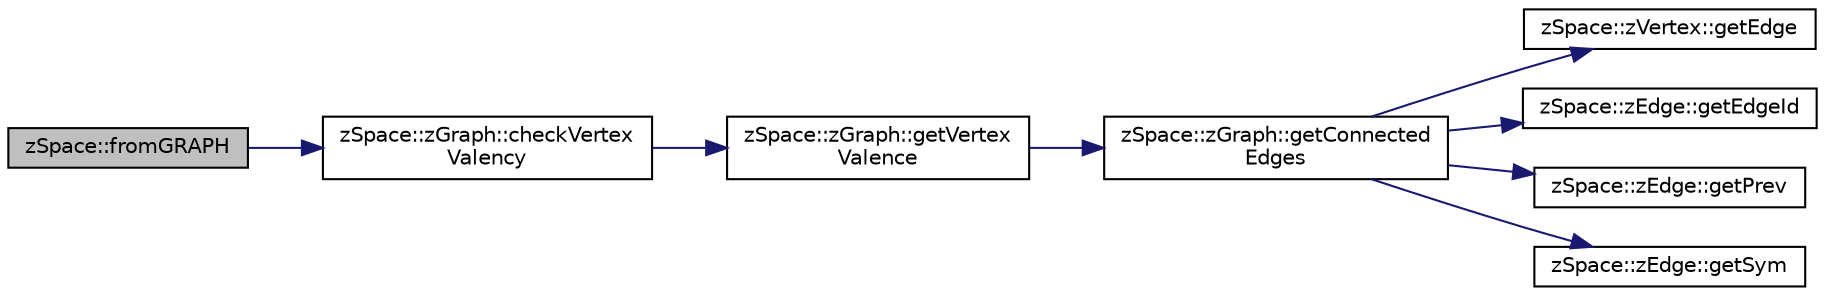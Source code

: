 digraph "zSpace::fromGRAPH"
{
 // LATEX_PDF_SIZE
  edge [fontname="Helvetica",fontsize="10",labelfontname="Helvetica",labelfontsize="10"];
  node [fontname="Helvetica",fontsize="10",shape=record];
  rankdir="LR";
  Node0 [label="zSpace::fromGRAPH",height=0.2,width=0.4,color="black", fillcolor="grey75", style="filled", fontcolor="black",tooltip="This method creates a container of particles with the positions initiaised at the graph vertex positi..."];
  Node0 -> Node1 [color="midnightblue",fontsize="10",style="solid",fontname="Helvetica"];
  Node1 [label="zSpace::zGraph::checkVertex\lValency",height=0.2,width=0.4,color="black", fillcolor="white", style="filled",URL="$classz_space_1_1z_graph.html#a9e23625758374dac9bf02ac15961dfa2",tooltip="This method determines if input zVertex valency is equal to the input valence number."];
  Node1 -> Node2 [color="midnightblue",fontsize="10",style="solid",fontname="Helvetica"];
  Node2 [label="zSpace::zGraph::getVertex\lValence",height=0.2,width=0.4,color="black", fillcolor="white", style="filled",URL="$classz_space_1_1z_graph.html#aa5b1403b1a2992d1c8a39f76dea393e3",tooltip="This method calculate the valency of the input zVertex."];
  Node2 -> Node3 [color="midnightblue",fontsize="10",style="solid",fontname="Helvetica"];
  Node3 [label="zSpace::zGraph::getConnected\lEdges",height=0.2,width=0.4,color="black", fillcolor="white", style="filled",URL="$classz_space_1_1z_graph.html#ab623e9a3bfc70e1f140b911cb0645bd2",tooltip="This method gets the edges connected to input zVertex or zEdge."];
  Node3 -> Node4 [color="midnightblue",fontsize="10",style="solid",fontname="Helvetica"];
  Node4 [label="zSpace::zVertex::getEdge",height=0.2,width=0.4,color="black", fillcolor="white", style="filled",URL="$classz_space_1_1z_vertex.html#a7d187864963f642666b8c3bcfecee6e9",tooltip="This method returns the associated edge of current zVertex."];
  Node3 -> Node5 [color="midnightblue",fontsize="10",style="solid",fontname="Helvetica"];
  Node5 [label="zSpace::zEdge::getEdgeId",height=0.2,width=0.4,color="black", fillcolor="white", style="filled",URL="$classz_space_1_1z_edge.html#acd6947ccba055fa6c31d6d386fe68e12",tooltip="This method returns the edgeId of current zEdge."];
  Node3 -> Node6 [color="midnightblue",fontsize="10",style="solid",fontname="Helvetica"];
  Node6 [label="zSpace::zEdge::getPrev",height=0.2,width=0.4,color="black", fillcolor="white", style="filled",URL="$classz_space_1_1z_edge.html#a01d9d153f7c5ec381474e815384f7d30",tooltip="This method returns the previous edge of current zEdge."];
  Node3 -> Node7 [color="midnightblue",fontsize="10",style="solid",fontname="Helvetica"];
  Node7 [label="zSpace::zEdge::getSym",height=0.2,width=0.4,color="black", fillcolor="white", style="filled",URL="$classz_space_1_1z_edge.html#a461679ac74cc371ad32e94092848f536",tooltip="This method returns the symmetry edge of current zEdge."];
}

